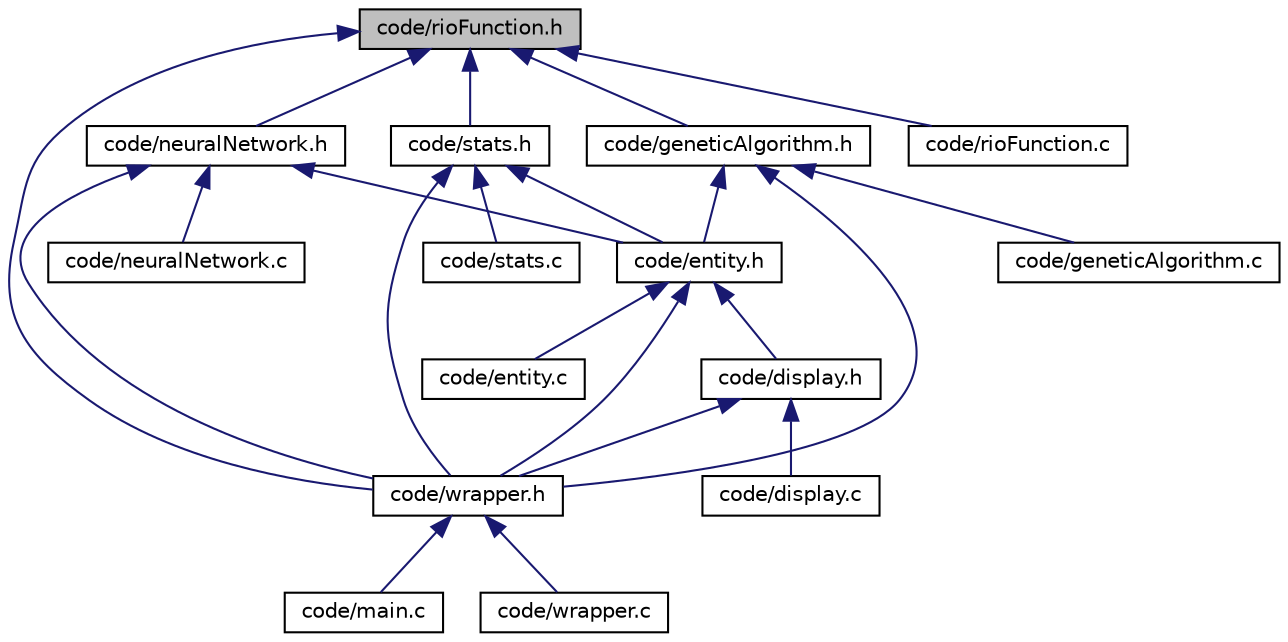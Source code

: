 digraph "code/rioFunction.h"
{
  edge [fontname="Helvetica",fontsize="10",labelfontname="Helvetica",labelfontsize="10"];
  node [fontname="Helvetica",fontsize="10",shape=record];
  Node1 [label="code/rioFunction.h",height=0.2,width=0.4,color="black", fillcolor="grey75", style="filled", fontcolor="black"];
  Node1 -> Node2 [dir="back",color="midnightblue",fontsize="10",style="solid",fontname="Helvetica"];
  Node2 [label="code/stats.h",height=0.2,width=0.4,color="black", fillcolor="white", style="filled",URL="$stats_8h.html",tooltip="functions to gather statistics on the NN and GN performances, and to parse this data into files ..."];
  Node2 -> Node3 [dir="back",color="midnightblue",fontsize="10",style="solid",fontname="Helvetica"];
  Node3 [label="code/entity.h",height=0.2,width=0.4,color="black", fillcolor="white", style="filled",URL="$entity_8h.html",tooltip="Prototype of functions in entity.c. "];
  Node3 -> Node4 [dir="back",color="midnightblue",fontsize="10",style="solid",fontname="Helvetica"];
  Node4 [label="code/display.h",height=0.2,width=0.4,color="black", fillcolor="white", style="filled",URL="$display_8h.html",tooltip="Prototypes of the functions in display.c. "];
  Node4 -> Node5 [dir="back",color="midnightblue",fontsize="10",style="solid",fontname="Helvetica"];
  Node5 [label="code/display.c",height=0.2,width=0.4,color="black", fillcolor="white", style="filled",URL="$display_8c.html",tooltip="Functions used to display elements on screen using SDL. "];
  Node4 -> Node6 [dir="back",color="midnightblue",fontsize="10",style="solid",fontname="Helvetica"];
  Node6 [label="code/wrapper.h",height=0.2,width=0.4,color="black", fillcolor="white", style="filled",URL="$wrapper_8h.html",tooltip="wrapper functions to keep the main.c clear "];
  Node6 -> Node7 [dir="back",color="midnightblue",fontsize="10",style="solid",fontname="Helvetica"];
  Node7 [label="code/main.c",height=0.2,width=0.4,color="black", fillcolor="white", style="filled",URL="$main_8c.html",tooltip="main of the project "];
  Node6 -> Node8 [dir="back",color="midnightblue",fontsize="10",style="solid",fontname="Helvetica"];
  Node8 [label="code/wrapper.c",height=0.2,width=0.4,color="black", fillcolor="white", style="filled",URL="$wrapper_8c.html",tooltip="Wrapper functions. "];
  Node3 -> Node9 [dir="back",color="midnightblue",fontsize="10",style="solid",fontname="Helvetica"];
  Node9 [label="code/entity.c",height=0.2,width=0.4,color="black", fillcolor="white", style="filled",URL="$entity_8c.html",tooltip="Functions and the structure used by the neural network to navigate in the Field. "];
  Node3 -> Node6 [dir="back",color="midnightblue",fontsize="10",style="solid",fontname="Helvetica"];
  Node2 -> Node6 [dir="back",color="midnightblue",fontsize="10",style="solid",fontname="Helvetica"];
  Node2 -> Node10 [dir="back",color="midnightblue",fontsize="10",style="solid",fontname="Helvetica"];
  Node10 [label="code/stats.c",height=0.2,width=0.4,color="black", fillcolor="white", style="filled",URL="$stats_8c.html",tooltip="functions to gather statistics on the NN and GN performances, and to parse this data into files ..."];
  Node1 -> Node11 [dir="back",color="midnightblue",fontsize="10",style="solid",fontname="Helvetica"];
  Node11 [label="code/neuralNetwork.h",height=0.2,width=0.4,color="black", fillcolor="white", style="filled",URL="$neuralNetwork_8h.html",tooltip="Prototypes of the neural network functions. "];
  Node11 -> Node3 [dir="back",color="midnightblue",fontsize="10",style="solid",fontname="Helvetica"];
  Node11 -> Node6 [dir="back",color="midnightblue",fontsize="10",style="solid",fontname="Helvetica"];
  Node11 -> Node12 [dir="back",color="midnightblue",fontsize="10",style="solid",fontname="Helvetica"];
  Node12 [label="code/neuralNetwork.c",height=0.2,width=0.4,color="black", fillcolor="white", style="filled",URL="$neuralNetwork_8c.html",tooltip="Neural network functions. "];
  Node1 -> Node13 [dir="back",color="midnightblue",fontsize="10",style="solid",fontname="Helvetica"];
  Node13 [label="code/geneticAlgorithm.h",height=0.2,width=0.4,color="black", fillcolor="white", style="filled",URL="$geneticAlgorithm_8h.html",tooltip="Prototypes of the genetic Algorithm. "];
  Node13 -> Node3 [dir="back",color="midnightblue",fontsize="10",style="solid",fontname="Helvetica"];
  Node13 -> Node14 [dir="back",color="midnightblue",fontsize="10",style="solid",fontname="Helvetica"];
  Node14 [label="code/geneticAlgorithm.c",height=0.2,width=0.4,color="black", fillcolor="white", style="filled",URL="$geneticAlgorithm_8c.html",tooltip="Functions of the genetic Algorithm. "];
  Node13 -> Node6 [dir="back",color="midnightblue",fontsize="10",style="solid",fontname="Helvetica"];
  Node1 -> Node6 [dir="back",color="midnightblue",fontsize="10",style="solid",fontname="Helvetica"];
  Node1 -> Node15 [dir="back",color="midnightblue",fontsize="10",style="solid",fontname="Helvetica"];
  Node15 [label="code/rioFunction.c",height=0.2,width=0.4,color="black", fillcolor="white", style="filled",URL="$rioFunction_8c.html",tooltip="Processing functions. "];
}
